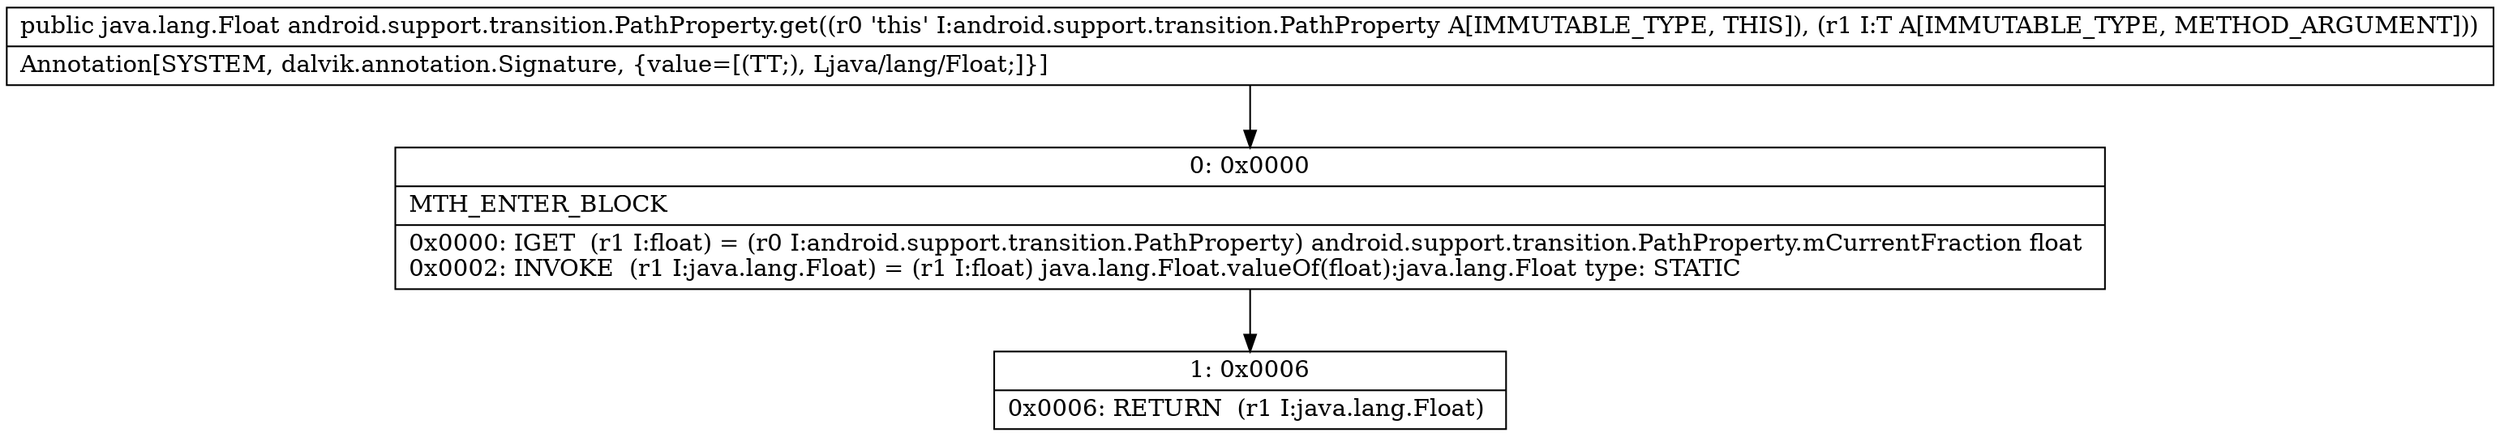 digraph "CFG forandroid.support.transition.PathProperty.get(Ljava\/lang\/Object;)Ljava\/lang\/Float;" {
Node_0 [shape=record,label="{0\:\ 0x0000|MTH_ENTER_BLOCK\l|0x0000: IGET  (r1 I:float) = (r0 I:android.support.transition.PathProperty) android.support.transition.PathProperty.mCurrentFraction float \l0x0002: INVOKE  (r1 I:java.lang.Float) = (r1 I:float) java.lang.Float.valueOf(float):java.lang.Float type: STATIC \l}"];
Node_1 [shape=record,label="{1\:\ 0x0006|0x0006: RETURN  (r1 I:java.lang.Float) \l}"];
MethodNode[shape=record,label="{public java.lang.Float android.support.transition.PathProperty.get((r0 'this' I:android.support.transition.PathProperty A[IMMUTABLE_TYPE, THIS]), (r1 I:T A[IMMUTABLE_TYPE, METHOD_ARGUMENT]))  | Annotation[SYSTEM, dalvik.annotation.Signature, \{value=[(TT;), Ljava\/lang\/Float;]\}]\l}"];
MethodNode -> Node_0;
Node_0 -> Node_1;
}

